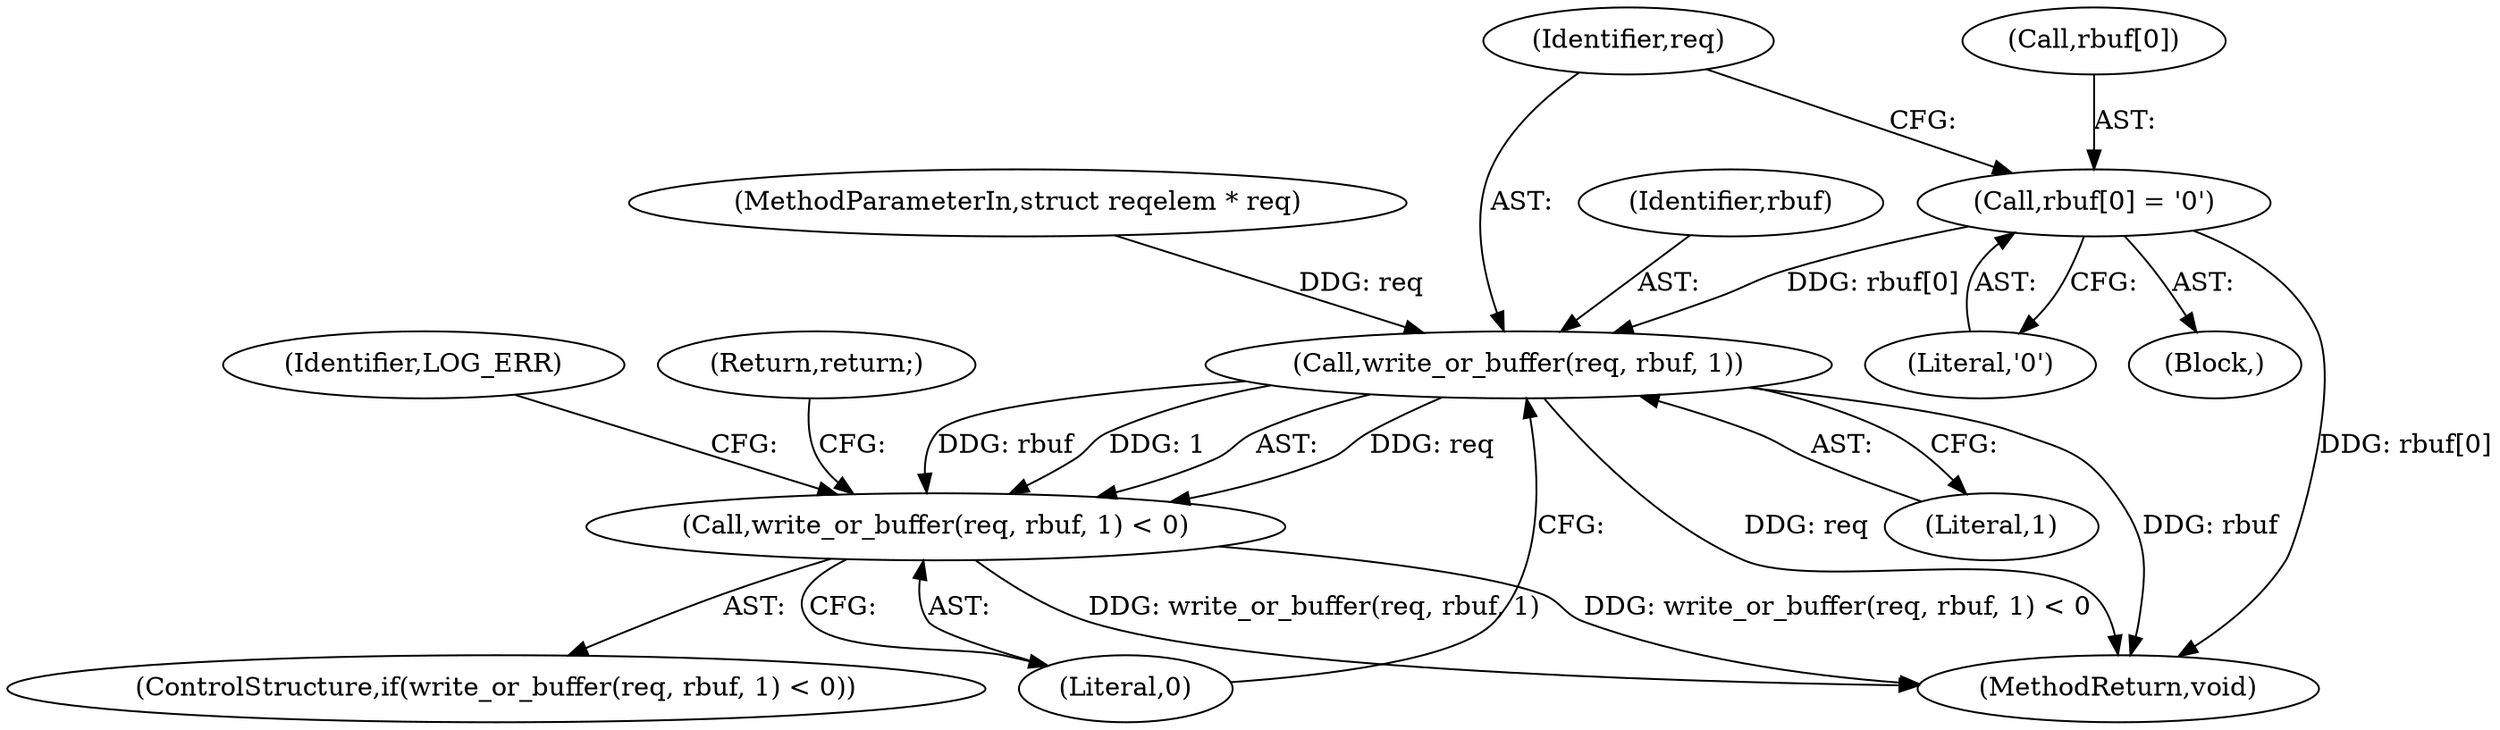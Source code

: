 digraph "0_miniupnp_b238cade9a173c6f751a34acf8ccff838a62aa47@array" {
"1001087" [label="(Call,rbuf[0] = '\0')"];
"1001094" [label="(Call,write_or_buffer(req, rbuf, 1))"];
"1001093" [label="(Call,write_or_buffer(req, rbuf, 1) < 0)"];
"1001098" [label="(Literal,0)"];
"1001088" [label="(Call,rbuf[0])"];
"1000257" [label="(Block,)"];
"1001144" [label="(MethodReturn,void)"];
"1001095" [label="(Identifier,req)"];
"1001093" [label="(Call,write_or_buffer(req, rbuf, 1) < 0)"];
"1001092" [label="(ControlStructure,if(write_or_buffer(req, rbuf, 1) < 0))"];
"1001091" [label="(Literal,'\0')"];
"1001096" [label="(Identifier,rbuf)"];
"1000115" [label="(MethodParameterIn,struct reqelem * req)"];
"1001087" [label="(Call,rbuf[0] = '\0')"];
"1001094" [label="(Call,write_or_buffer(req, rbuf, 1))"];
"1001101" [label="(Identifier,LOG_ERR)"];
"1001107" [label="(Return,return;)"];
"1001097" [label="(Literal,1)"];
"1001087" -> "1000257"  [label="AST: "];
"1001087" -> "1001091"  [label="CFG: "];
"1001088" -> "1001087"  [label="AST: "];
"1001091" -> "1001087"  [label="AST: "];
"1001095" -> "1001087"  [label="CFG: "];
"1001087" -> "1001144"  [label="DDG: rbuf[0]"];
"1001087" -> "1001094"  [label="DDG: rbuf[0]"];
"1001094" -> "1001093"  [label="AST: "];
"1001094" -> "1001097"  [label="CFG: "];
"1001095" -> "1001094"  [label="AST: "];
"1001096" -> "1001094"  [label="AST: "];
"1001097" -> "1001094"  [label="AST: "];
"1001098" -> "1001094"  [label="CFG: "];
"1001094" -> "1001144"  [label="DDG: rbuf"];
"1001094" -> "1001144"  [label="DDG: req"];
"1001094" -> "1001093"  [label="DDG: req"];
"1001094" -> "1001093"  [label="DDG: rbuf"];
"1001094" -> "1001093"  [label="DDG: 1"];
"1000115" -> "1001094"  [label="DDG: req"];
"1001093" -> "1001092"  [label="AST: "];
"1001093" -> "1001098"  [label="CFG: "];
"1001098" -> "1001093"  [label="AST: "];
"1001101" -> "1001093"  [label="CFG: "];
"1001107" -> "1001093"  [label="CFG: "];
"1001093" -> "1001144"  [label="DDG: write_or_buffer(req, rbuf, 1)"];
"1001093" -> "1001144"  [label="DDG: write_or_buffer(req, rbuf, 1) < 0"];
}
